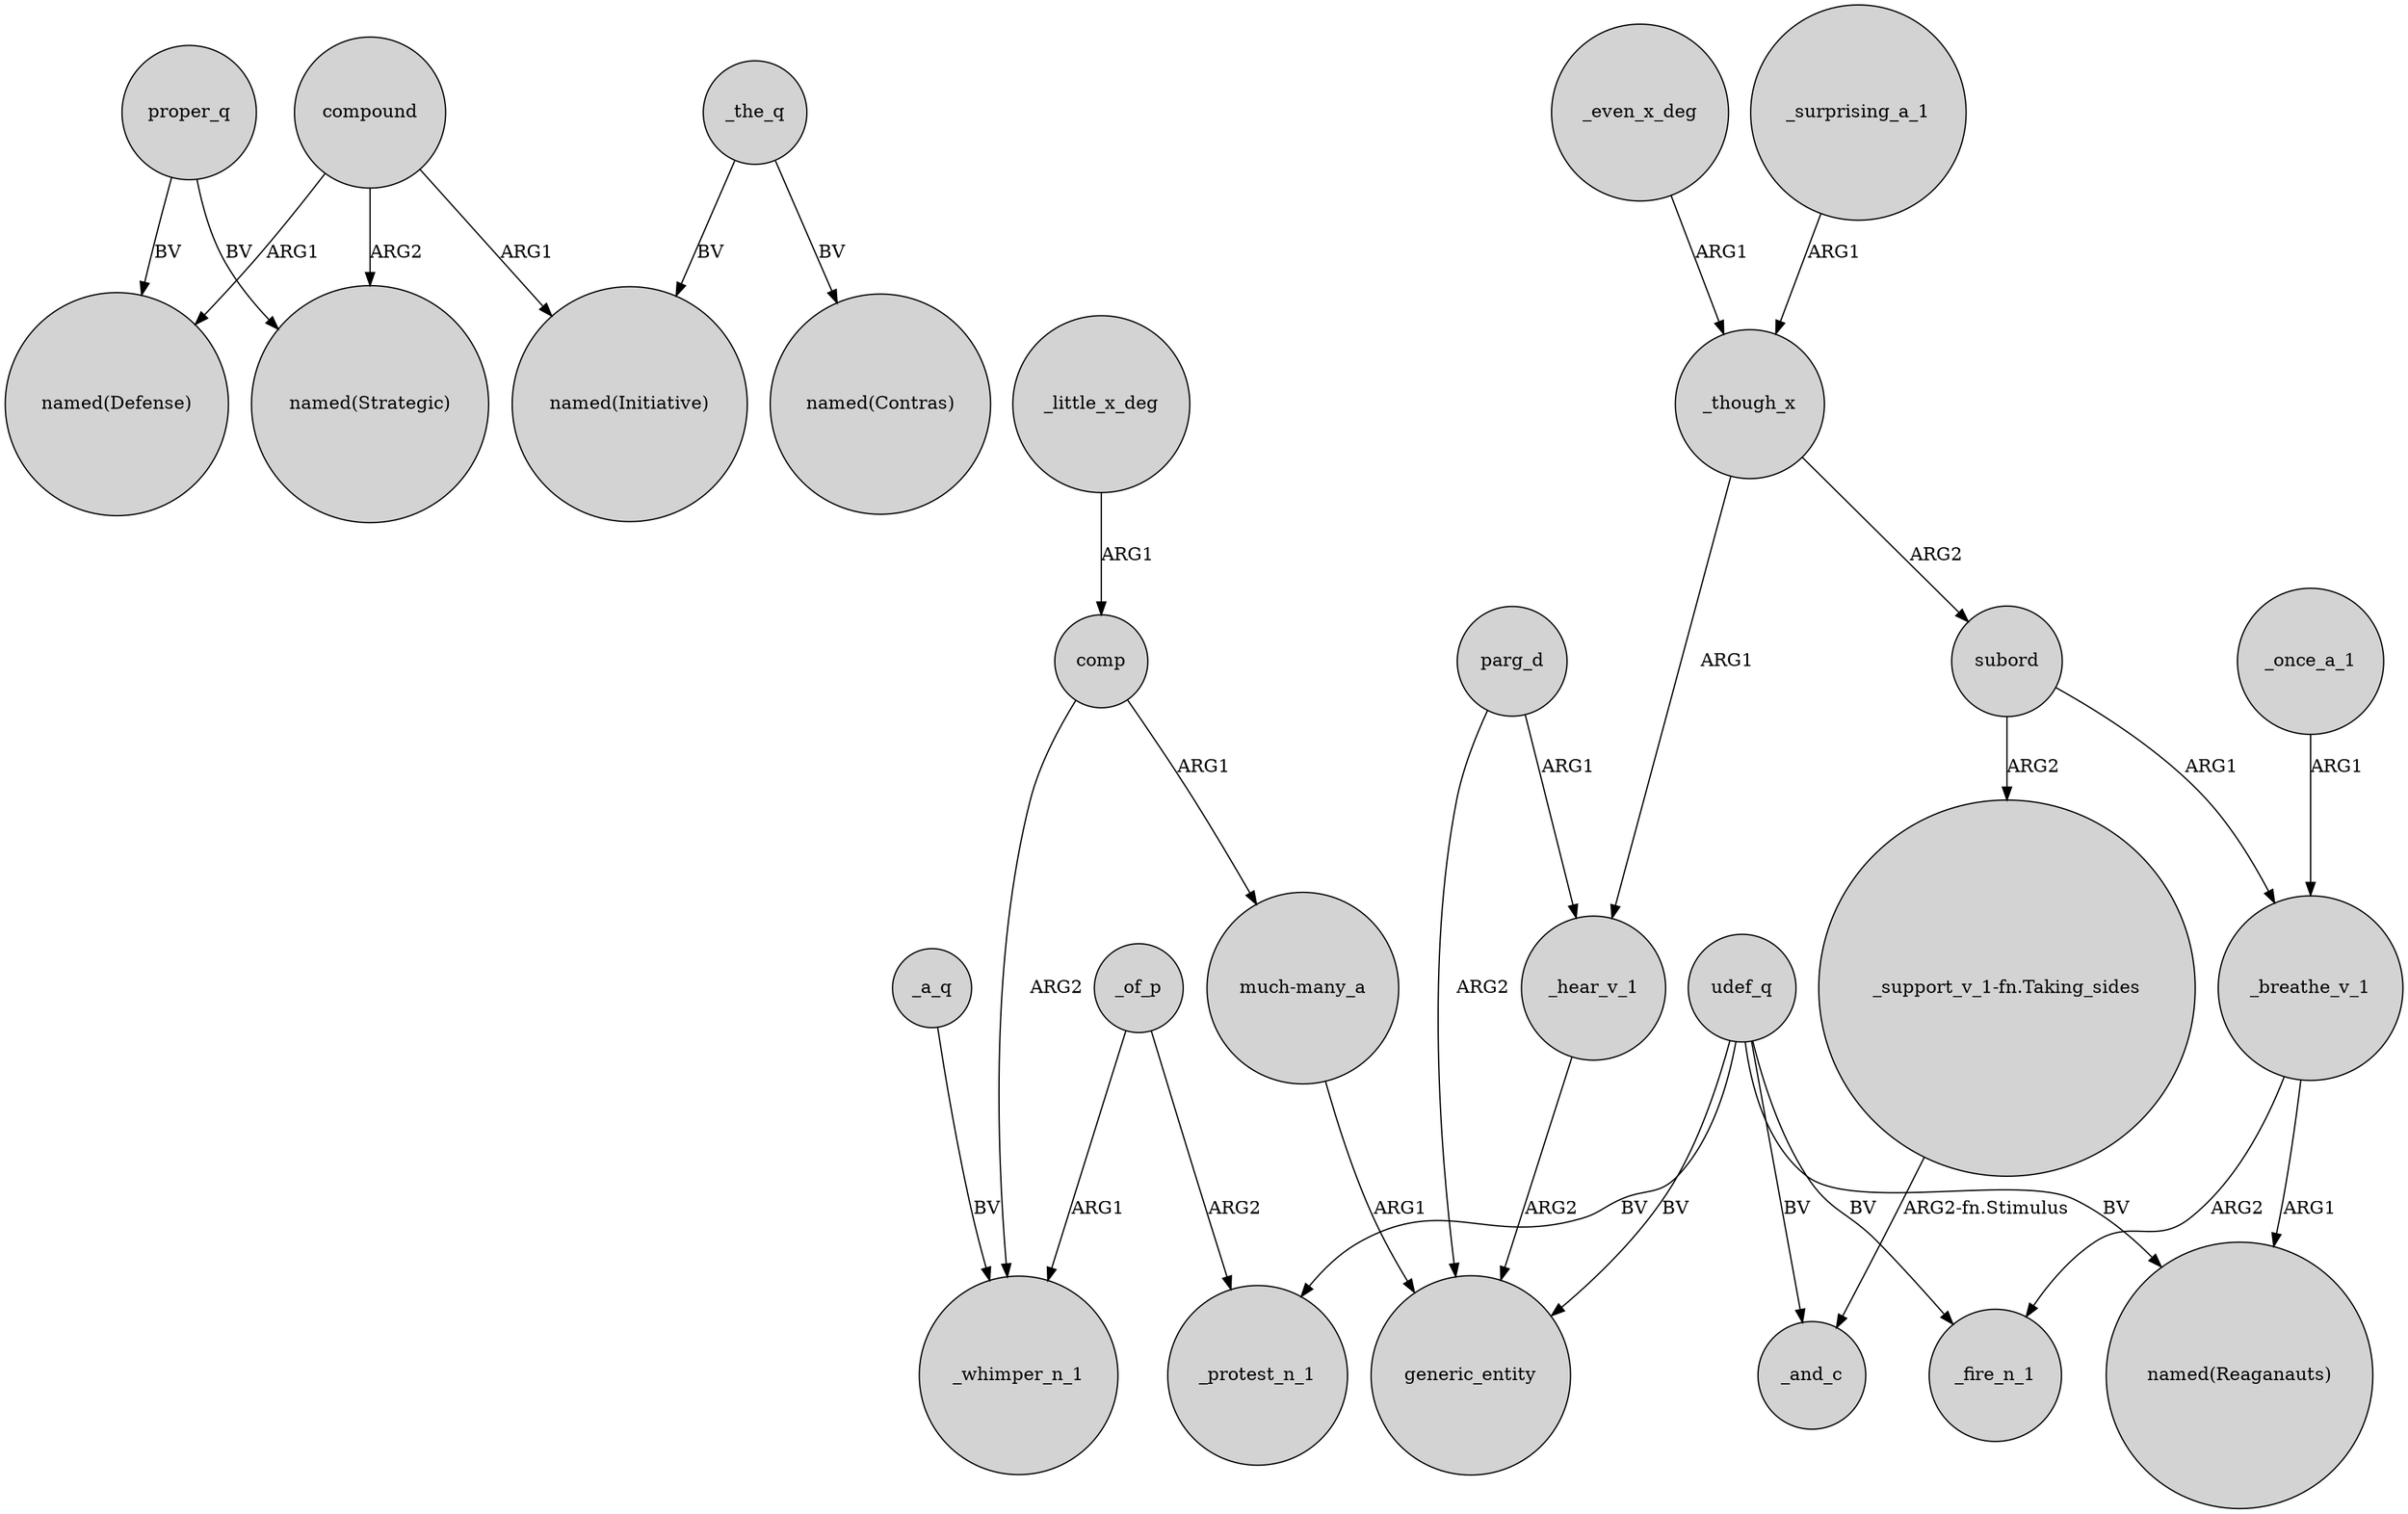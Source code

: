 digraph {
	node [shape=circle style=filled]
	proper_q -> "named(Strategic)" [label=BV]
	_breathe_v_1 -> _fire_n_1 [label=ARG2]
	_little_x_deg -> comp [label=ARG1]
	comp -> _whimper_n_1 [label=ARG2]
	udef_q -> generic_entity [label=BV]
	compound -> "named(Defense)" [label=ARG1]
	"_support_v_1-fn.Taking_sides" -> _and_c [label="ARG2-fn.Stimulus"]
	subord -> _breathe_v_1 [label=ARG1]
	"much-many_a" -> generic_entity [label=ARG1]
	_of_p -> _whimper_n_1 [label=ARG1]
	parg_d -> generic_entity [label=ARG2]
	_hear_v_1 -> generic_entity [label=ARG2]
	udef_q -> "named(Reaganauts)" [label=BV]
	_even_x_deg -> _though_x [label=ARG1]
	_though_x -> _hear_v_1 [label=ARG1]
	_breathe_v_1 -> "named(Reaganauts)" [label=ARG1]
	udef_q -> _protest_n_1 [label=BV]
	_surprising_a_1 -> _though_x [label=ARG1]
	_once_a_1 -> _breathe_v_1 [label=ARG1]
	comp -> "much-many_a" [label=ARG1]
	udef_q -> _fire_n_1 [label=BV]
	_of_p -> _protest_n_1 [label=ARG2]
	parg_d -> _hear_v_1 [label=ARG1]
	compound -> "named(Strategic)" [label=ARG2]
	_a_q -> _whimper_n_1 [label=BV]
	compound -> "named(Initiative)" [label=ARG1]
	proper_q -> "named(Defense)" [label=BV]
	_the_q -> "named(Initiative)" [label=BV]
	_though_x -> subord [label=ARG2]
	udef_q -> _and_c [label=BV]
	_the_q -> "named(Contras)" [label=BV]
	subord -> "_support_v_1-fn.Taking_sides" [label=ARG2]
}
